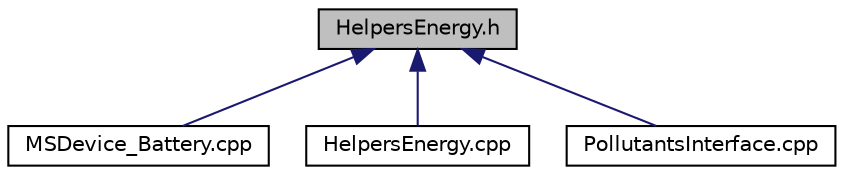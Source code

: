 digraph "HelpersEnergy.h"
{
  edge [fontname="Helvetica",fontsize="10",labelfontname="Helvetica",labelfontsize="10"];
  node [fontname="Helvetica",fontsize="10",shape=record];
  Node23 [label="HelpersEnergy.h",height=0.2,width=0.4,color="black", fillcolor="grey75", style="filled", fontcolor="black"];
  Node23 -> Node24 [dir="back",color="midnightblue",fontsize="10",style="solid",fontname="Helvetica"];
  Node24 [label="MSDevice_Battery.cpp",height=0.2,width=0.4,color="black", fillcolor="white", style="filled",URL="$d4/d20/_m_s_device___battery_8cpp.html"];
  Node23 -> Node25 [dir="back",color="midnightblue",fontsize="10",style="solid",fontname="Helvetica"];
  Node25 [label="HelpersEnergy.cpp",height=0.2,width=0.4,color="black", fillcolor="white", style="filled",URL="$d4/dd2/_helpers_energy_8cpp.html"];
  Node23 -> Node26 [dir="back",color="midnightblue",fontsize="10",style="solid",fontname="Helvetica"];
  Node26 [label="PollutantsInterface.cpp",height=0.2,width=0.4,color="black", fillcolor="white", style="filled",URL="$da/d94/_pollutants_interface_8cpp.html"];
}
